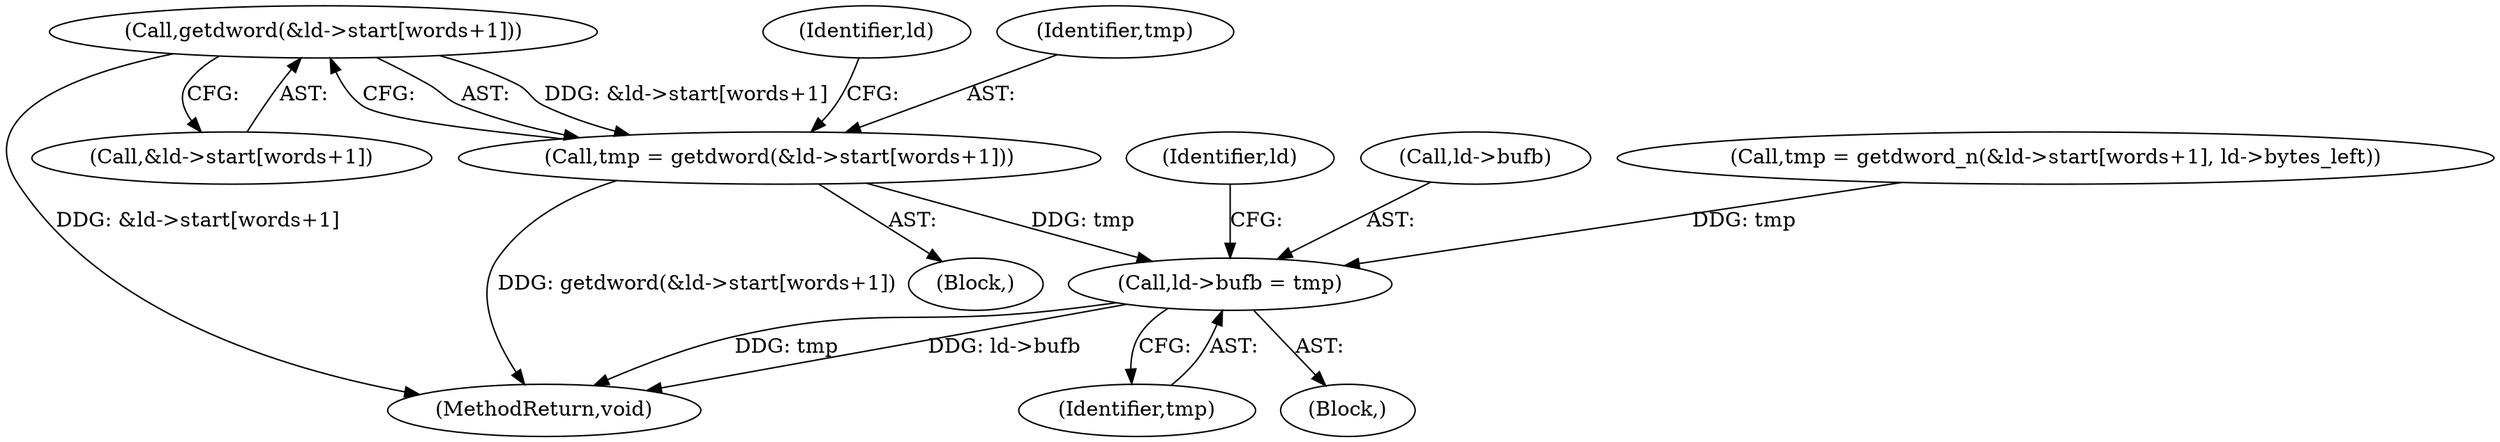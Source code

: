 digraph "0_faad2_942c3e0aee748ea6fe97cb2c1aa5893225316174@array" {
"1000183" [label="(Call,getdword(&ld->start[words+1]))"];
"1000181" [label="(Call,tmp = getdword(&ld->start[words+1]))"];
"1000218" [label="(Call,ld->bufb = tmp)"];
"1000180" [label="(Block,)"];
"1000225" [label="(Identifier,ld)"];
"1000194" [label="(Identifier,ld)"];
"1000104" [label="(Block,)"];
"1000218" [label="(Call,ld->bufb = tmp)"];
"1000182" [label="(Identifier,tmp)"];
"1000247" [label="(MethodReturn,void)"];
"1000219" [label="(Call,ld->bufb)"];
"1000181" [label="(Call,tmp = getdword(&ld->start[words+1]))"];
"1000183" [label="(Call,getdword(&ld->start[words+1]))"];
"1000184" [label="(Call,&ld->start[words+1])"];
"1000222" [label="(Identifier,tmp)"];
"1000199" [label="(Call,tmp = getdword_n(&ld->start[words+1], ld->bytes_left))"];
"1000183" -> "1000181"  [label="AST: "];
"1000183" -> "1000184"  [label="CFG: "];
"1000184" -> "1000183"  [label="AST: "];
"1000181" -> "1000183"  [label="CFG: "];
"1000183" -> "1000247"  [label="DDG: &ld->start[words+1]"];
"1000183" -> "1000181"  [label="DDG: &ld->start[words+1]"];
"1000181" -> "1000180"  [label="AST: "];
"1000182" -> "1000181"  [label="AST: "];
"1000194" -> "1000181"  [label="CFG: "];
"1000181" -> "1000247"  [label="DDG: getdword(&ld->start[words+1])"];
"1000181" -> "1000218"  [label="DDG: tmp"];
"1000218" -> "1000104"  [label="AST: "];
"1000218" -> "1000222"  [label="CFG: "];
"1000219" -> "1000218"  [label="AST: "];
"1000222" -> "1000218"  [label="AST: "];
"1000225" -> "1000218"  [label="CFG: "];
"1000218" -> "1000247"  [label="DDG: ld->bufb"];
"1000218" -> "1000247"  [label="DDG: tmp"];
"1000199" -> "1000218"  [label="DDG: tmp"];
}

